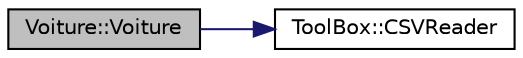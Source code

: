 digraph "Voiture::Voiture"
{
  edge [fontname="Helvetica",fontsize="10",labelfontname="Helvetica",labelfontsize="10"];
  node [fontname="Helvetica",fontsize="10",shape=record];
  rankdir="LR";
  Node0 [label="Voiture::Voiture",height=0.2,width=0.4,color="black", fillcolor="grey75", style="filled", fontcolor="black"];
  Node0 -> Node1 [color="midnightblue",fontsize="10",style="solid"];
  Node1 [label="ToolBox::CSVReader",height=0.2,width=0.4,color="black", fillcolor="white", style="filled",URL="$class_tool_box.html#a2dcc60d601f6460bc0c702db398e6279",tooltip="Read a CSV file at a specific line. "];
}
